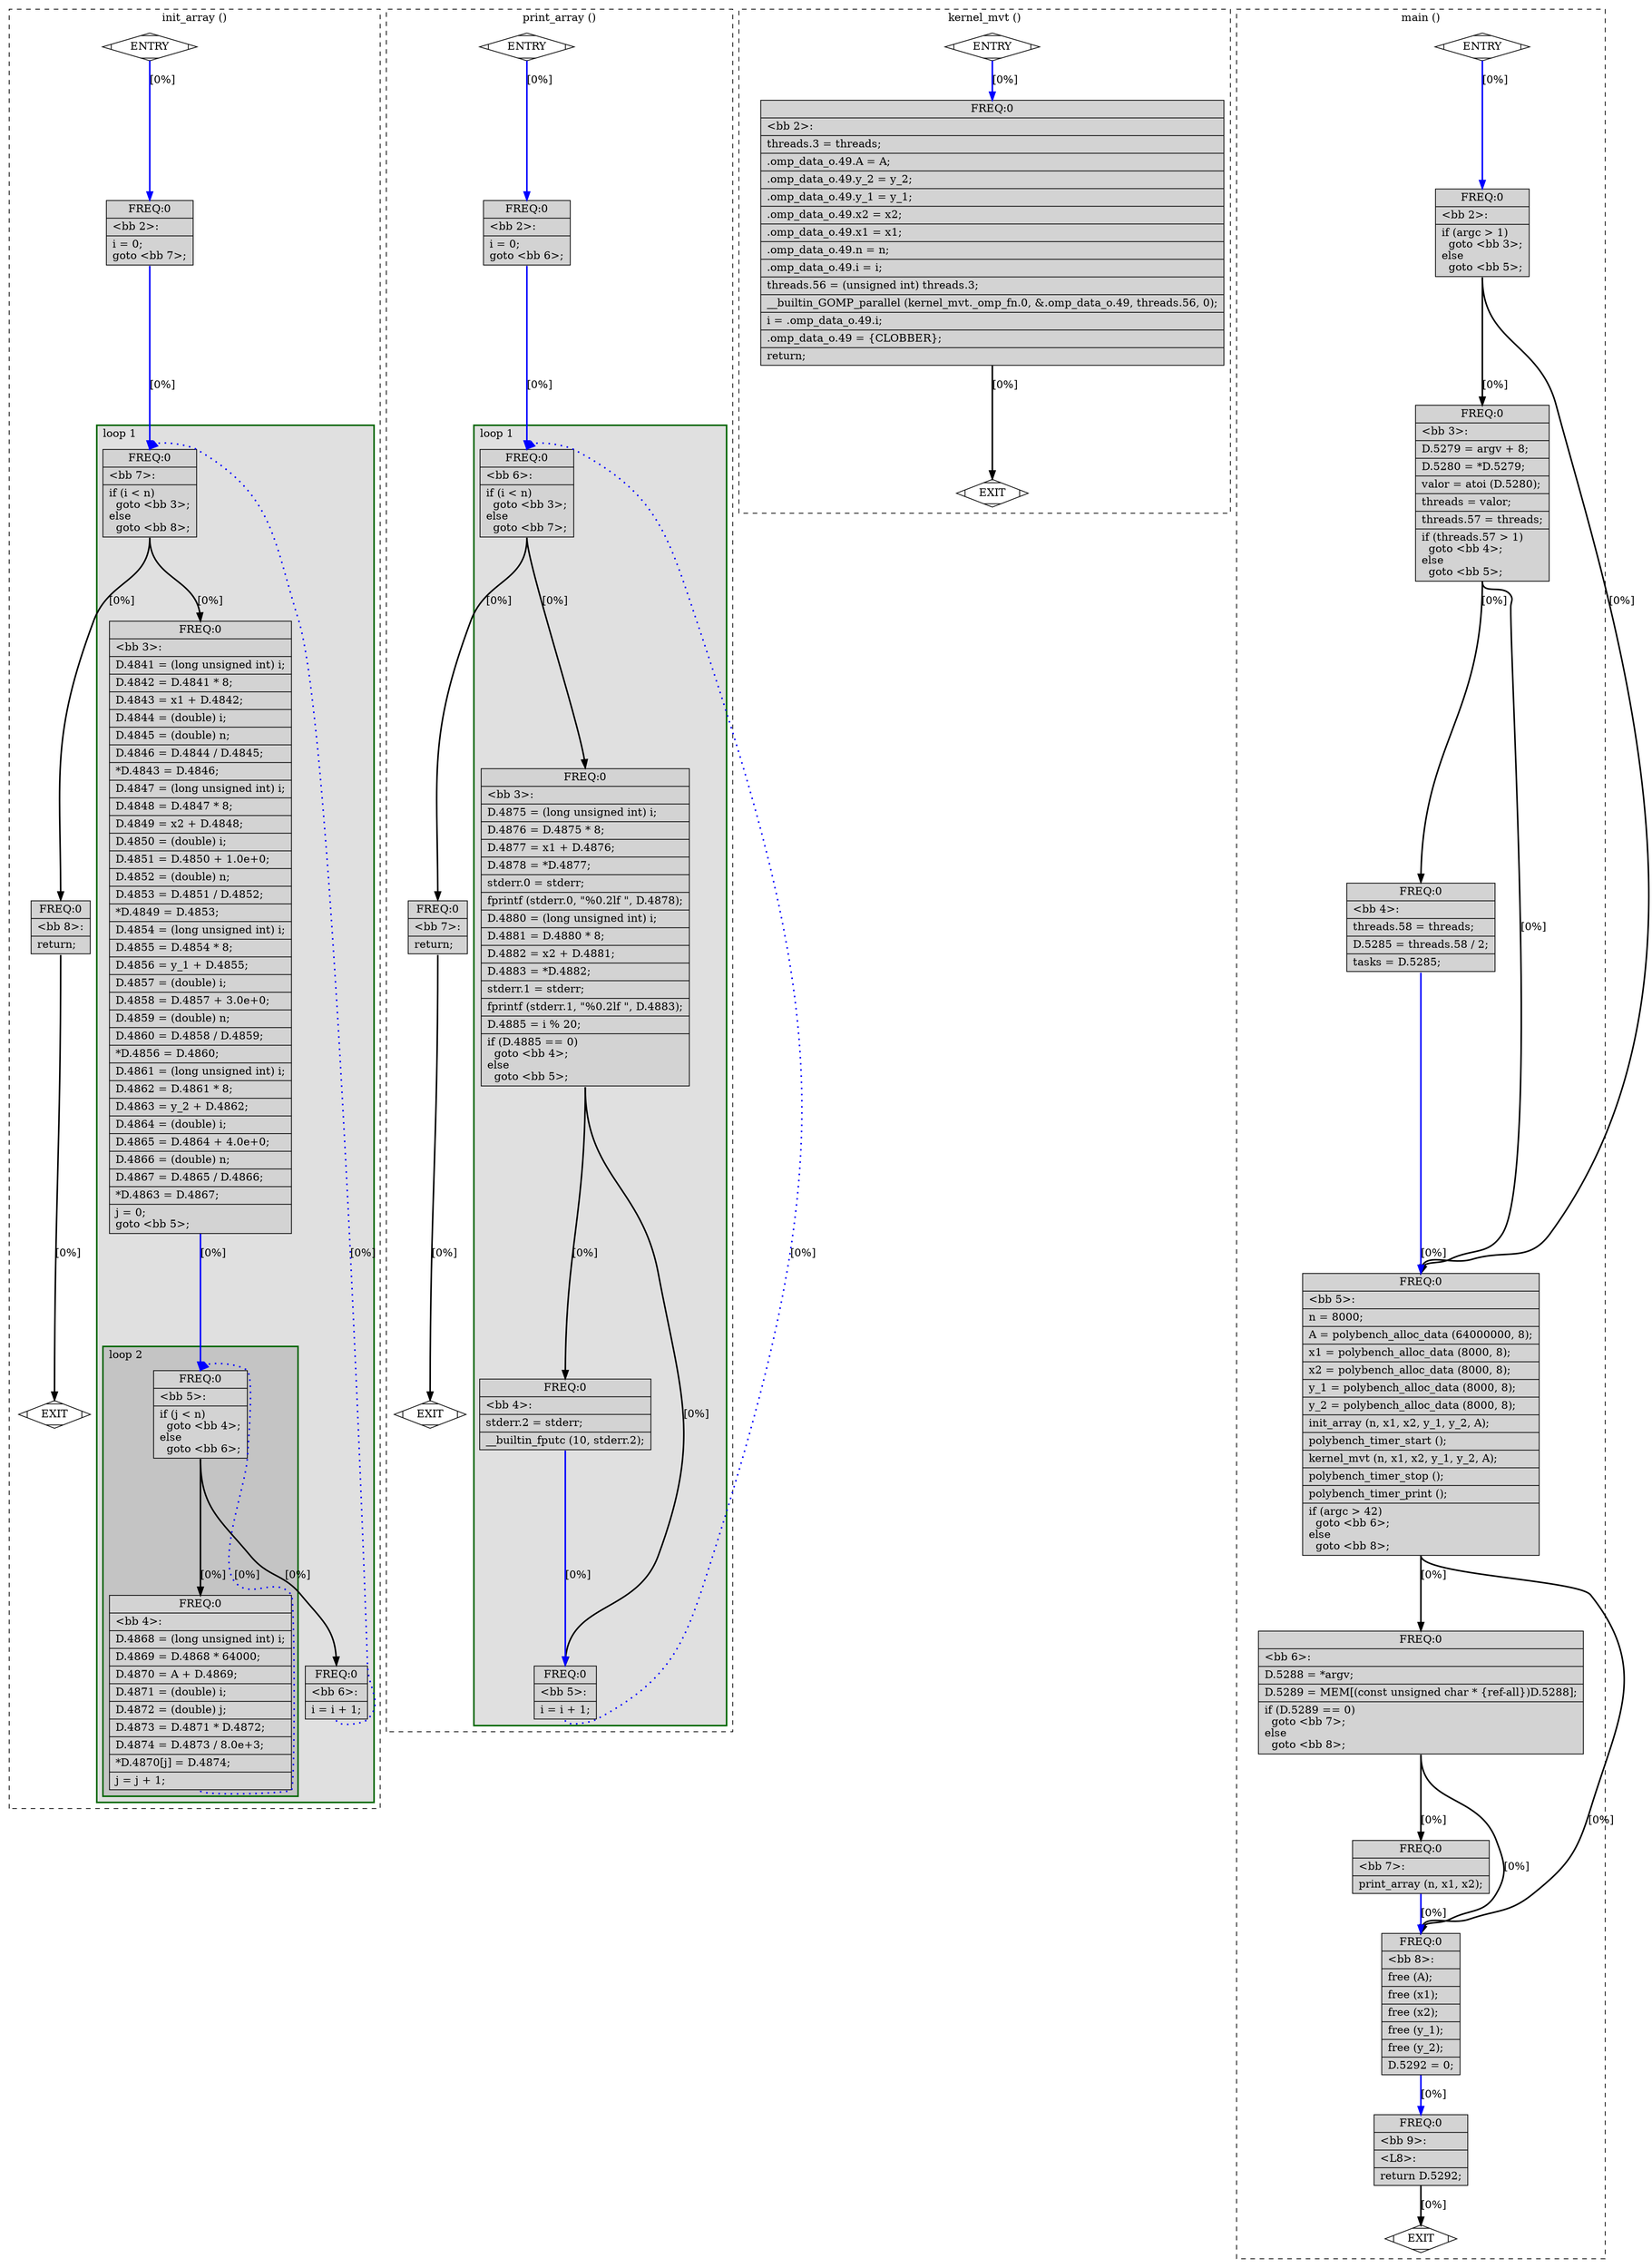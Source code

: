 digraph "mvt_taskloop_simd.c.012t.ompexp" {
overlap=false;
subgraph "cluster_init_array" {
	style="dashed";
	color="black";
	label="init_array ()";
	subgraph cluster_2_1 {
	style="filled";
	color="darkgreen";
	fillcolor="grey88";
	label="loop 1";
	labeljust=l;
	penwidth=2;
	subgraph cluster_2_2 {
	style="filled";
	color="darkgreen";
	fillcolor="grey77";
	label="loop 2";
	labeljust=l;
	penwidth=2;
	fn_2_basic_block_5 [shape=record,style=filled,fillcolor=lightgrey,label="{ FREQ:0 |\<bb\ 5\>:\l\
|if\ (j\ \<\ n)\l\
\ \ goto\ \<bb\ 4\>;\l\
else\l\
\ \ goto\ \<bb\ 6\>;\l\
}"];

	fn_2_basic_block_4 [shape=record,style=filled,fillcolor=lightgrey,label="{ FREQ:0 |\<bb\ 4\>:\l\
|D.4868\ =\ (long\ unsigned\ int)\ i;\l\
|D.4869\ =\ D.4868\ *\ 64000;\l\
|D.4870\ =\ A\ +\ D.4869;\l\
|D.4871\ =\ (double)\ i;\l\
|D.4872\ =\ (double)\ j;\l\
|D.4873\ =\ D.4871\ *\ D.4872;\l\
|D.4874\ =\ D.4873\ /\ 8.0e+3;\l\
|*D.4870[j]\ =\ D.4874;\l\
|j\ =\ j\ +\ 1;\l\
}"];

	}
	fn_2_basic_block_7 [shape=record,style=filled,fillcolor=lightgrey,label="{ FREQ:0 |\<bb\ 7\>:\l\
|if\ (i\ \<\ n)\l\
\ \ goto\ \<bb\ 3\>;\l\
else\l\
\ \ goto\ \<bb\ 8\>;\l\
}"];

	fn_2_basic_block_3 [shape=record,style=filled,fillcolor=lightgrey,label="{ FREQ:0 |\<bb\ 3\>:\l\
|D.4841\ =\ (long\ unsigned\ int)\ i;\l\
|D.4842\ =\ D.4841\ *\ 8;\l\
|D.4843\ =\ x1\ +\ D.4842;\l\
|D.4844\ =\ (double)\ i;\l\
|D.4845\ =\ (double)\ n;\l\
|D.4846\ =\ D.4844\ /\ D.4845;\l\
|*D.4843\ =\ D.4846;\l\
|D.4847\ =\ (long\ unsigned\ int)\ i;\l\
|D.4848\ =\ D.4847\ *\ 8;\l\
|D.4849\ =\ x2\ +\ D.4848;\l\
|D.4850\ =\ (double)\ i;\l\
|D.4851\ =\ D.4850\ +\ 1.0e+0;\l\
|D.4852\ =\ (double)\ n;\l\
|D.4853\ =\ D.4851\ /\ D.4852;\l\
|*D.4849\ =\ D.4853;\l\
|D.4854\ =\ (long\ unsigned\ int)\ i;\l\
|D.4855\ =\ D.4854\ *\ 8;\l\
|D.4856\ =\ y_1\ +\ D.4855;\l\
|D.4857\ =\ (double)\ i;\l\
|D.4858\ =\ D.4857\ +\ 3.0e+0;\l\
|D.4859\ =\ (double)\ n;\l\
|D.4860\ =\ D.4858\ /\ D.4859;\l\
|*D.4856\ =\ D.4860;\l\
|D.4861\ =\ (long\ unsigned\ int)\ i;\l\
|D.4862\ =\ D.4861\ *\ 8;\l\
|D.4863\ =\ y_2\ +\ D.4862;\l\
|D.4864\ =\ (double)\ i;\l\
|D.4865\ =\ D.4864\ +\ 4.0e+0;\l\
|D.4866\ =\ (double)\ n;\l\
|D.4867\ =\ D.4865\ /\ D.4866;\l\
|*D.4863\ =\ D.4867;\l\
|j\ =\ 0;\l\
goto\ \<bb\ 5\>;\l\
}"];

	fn_2_basic_block_6 [shape=record,style=filled,fillcolor=lightgrey,label="{ FREQ:0 |\<bb\ 6\>:\l\
|i\ =\ i\ +\ 1;\l\
}"];

	}
	fn_2_basic_block_0 [shape=Mdiamond,style=filled,fillcolor=white,label="ENTRY"];

	fn_2_basic_block_1 [shape=Mdiamond,style=filled,fillcolor=white,label="EXIT"];

	fn_2_basic_block_2 [shape=record,style=filled,fillcolor=lightgrey,label="{ FREQ:0 |\<bb\ 2\>:\l\
|i\ =\ 0;\l\
goto\ \<bb\ 7\>;\l\
}"];

	fn_2_basic_block_8 [shape=record,style=filled,fillcolor=lightgrey,label="{ FREQ:0 |\<bb\ 8\>:\l\
|return;\l\
}"];

	fn_2_basic_block_0:s -> fn_2_basic_block_2:n [style="solid,bold",color=blue,weight=100,constraint=true, label="[0%]"];
	fn_2_basic_block_2:s -> fn_2_basic_block_7:n [style="solid,bold",color=blue,weight=100,constraint=true, label="[0%]"];
	fn_2_basic_block_3:s -> fn_2_basic_block_5:n [style="solid,bold",color=blue,weight=100,constraint=true, label="[0%]"];
	fn_2_basic_block_4:s -> fn_2_basic_block_5:n [style="dotted,bold",color=blue,weight=10,constraint=false, label="[0%]"];
	fn_2_basic_block_5:s -> fn_2_basic_block_4:n [style="solid,bold",color=black,weight=10,constraint=true, label="[0%]"];
	fn_2_basic_block_5:s -> fn_2_basic_block_6:n [style="solid,bold",color=black,weight=10,constraint=true, label="[0%]"];
	fn_2_basic_block_6:s -> fn_2_basic_block_7:n [style="dotted,bold",color=blue,weight=10,constraint=false, label="[0%]"];
	fn_2_basic_block_7:s -> fn_2_basic_block_3:n [style="solid,bold",color=black,weight=10,constraint=true, label="[0%]"];
	fn_2_basic_block_7:s -> fn_2_basic_block_8:n [style="solid,bold",color=black,weight=10,constraint=true, label="[0%]"];
	fn_2_basic_block_8:s -> fn_2_basic_block_1:n [style="solid,bold",color=black,weight=10,constraint=true, label="[0%]"];
	fn_2_basic_block_0:s -> fn_2_basic_block_1:n [style="invis",constraint=true];
}
subgraph "cluster_print_array" {
	style="dashed";
	color="black";
	label="print_array ()";
	subgraph cluster_3_1 {
	style="filled";
	color="darkgreen";
	fillcolor="grey88";
	label="loop 1";
	labeljust=l;
	penwidth=2;
	fn_3_basic_block_6 [shape=record,style=filled,fillcolor=lightgrey,label="{ FREQ:0 |\<bb\ 6\>:\l\
|if\ (i\ \<\ n)\l\
\ \ goto\ \<bb\ 3\>;\l\
else\l\
\ \ goto\ \<bb\ 7\>;\l\
}"];

	fn_3_basic_block_3 [shape=record,style=filled,fillcolor=lightgrey,label="{ FREQ:0 |\<bb\ 3\>:\l\
|D.4875\ =\ (long\ unsigned\ int)\ i;\l\
|D.4876\ =\ D.4875\ *\ 8;\l\
|D.4877\ =\ x1\ +\ D.4876;\l\
|D.4878\ =\ *D.4877;\l\
|stderr.0\ =\ stderr;\l\
|fprintf\ (stderr.0,\ \"%0.2lf\ \",\ D.4878);\l\
|D.4880\ =\ (long\ unsigned\ int)\ i;\l\
|D.4881\ =\ D.4880\ *\ 8;\l\
|D.4882\ =\ x2\ +\ D.4881;\l\
|D.4883\ =\ *D.4882;\l\
|stderr.1\ =\ stderr;\l\
|fprintf\ (stderr.1,\ \"%0.2lf\ \",\ D.4883);\l\
|D.4885\ =\ i\ %\ 20;\l\
|if\ (D.4885\ ==\ 0)\l\
\ \ goto\ \<bb\ 4\>;\l\
else\l\
\ \ goto\ \<bb\ 5\>;\l\
}"];

	fn_3_basic_block_4 [shape=record,style=filled,fillcolor=lightgrey,label="{ FREQ:0 |\<bb\ 4\>:\l\
|stderr.2\ =\ stderr;\l\
|__builtin_fputc\ (10,\ stderr.2);\l\
}"];

	fn_3_basic_block_5 [shape=record,style=filled,fillcolor=lightgrey,label="{ FREQ:0 |\<bb\ 5\>:\l\
|i\ =\ i\ +\ 1;\l\
}"];

	}
	fn_3_basic_block_0 [shape=Mdiamond,style=filled,fillcolor=white,label="ENTRY"];

	fn_3_basic_block_1 [shape=Mdiamond,style=filled,fillcolor=white,label="EXIT"];

	fn_3_basic_block_2 [shape=record,style=filled,fillcolor=lightgrey,label="{ FREQ:0 |\<bb\ 2\>:\l\
|i\ =\ 0;\l\
goto\ \<bb\ 6\>;\l\
}"];

	fn_3_basic_block_7 [shape=record,style=filled,fillcolor=lightgrey,label="{ FREQ:0 |\<bb\ 7\>:\l\
|return;\l\
}"];

	fn_3_basic_block_0:s -> fn_3_basic_block_2:n [style="solid,bold",color=blue,weight=100,constraint=true, label="[0%]"];
	fn_3_basic_block_2:s -> fn_3_basic_block_6:n [style="solid,bold",color=blue,weight=100,constraint=true, label="[0%]"];
	fn_3_basic_block_3:s -> fn_3_basic_block_4:n [style="solid,bold",color=black,weight=10,constraint=true, label="[0%]"];
	fn_3_basic_block_3:s -> fn_3_basic_block_5:n [style="solid,bold",color=black,weight=10,constraint=true, label="[0%]"];
	fn_3_basic_block_4:s -> fn_3_basic_block_5:n [style="solid,bold",color=blue,weight=100,constraint=true, label="[0%]"];
	fn_3_basic_block_5:s -> fn_3_basic_block_6:n [style="dotted,bold",color=blue,weight=10,constraint=false, label="[0%]"];
	fn_3_basic_block_6:s -> fn_3_basic_block_3:n [style="solid,bold",color=black,weight=10,constraint=true, label="[0%]"];
	fn_3_basic_block_6:s -> fn_3_basic_block_7:n [style="solid,bold",color=black,weight=10,constraint=true, label="[0%]"];
	fn_3_basic_block_7:s -> fn_3_basic_block_1:n [style="solid,bold",color=black,weight=10,constraint=true, label="[0%]"];
	fn_3_basic_block_0:s -> fn_3_basic_block_1:n [style="invis",constraint=true];
}
subgraph "cluster_kernel_mvt" {
	style="dashed";
	color="black";
	label="kernel_mvt ()";
	fn_4_basic_block_0 [shape=Mdiamond,style=filled,fillcolor=white,label="ENTRY"];

	fn_4_basic_block_1 [shape=Mdiamond,style=filled,fillcolor=white,label="EXIT"];

	fn_4_basic_block_2 [shape=record,style=filled,fillcolor=lightgrey,label="{ FREQ:0 |\<bb\ 2\>:\l\
|threads.3\ =\ threads;\l\
|.omp_data_o.49.A\ =\ A;\l\
|.omp_data_o.49.y_2\ =\ y_2;\l\
|.omp_data_o.49.y_1\ =\ y_1;\l\
|.omp_data_o.49.x2\ =\ x2;\l\
|.omp_data_o.49.x1\ =\ x1;\l\
|.omp_data_o.49.n\ =\ n;\l\
|.omp_data_o.49.i\ =\ i;\l\
|threads.56\ =\ (unsigned\ int)\ threads.3;\l\
|__builtin_GOMP_parallel\ (kernel_mvt._omp_fn.0,\ &.omp_data_o.49,\ threads.56,\ 0);\l\
|i\ =\ .omp_data_o.49.i;\l\
|.omp_data_o.49\ =\ \{CLOBBER\};\l\
|return;\l\
}"];

	fn_4_basic_block_0:s -> fn_4_basic_block_2:n [style="solid,bold",color=blue,weight=100,constraint=true, label="[0%]"];
	fn_4_basic_block_2:s -> fn_4_basic_block_1:n [style="solid,bold",color=black,weight=10,constraint=true, label="[0%]"];
	fn_4_basic_block_0:s -> fn_4_basic_block_1:n [style="invis",constraint=true];
}
subgraph "cluster_main" {
	style="dashed";
	color="black";
	label="main ()";
	fn_5_basic_block_0 [shape=Mdiamond,style=filled,fillcolor=white,label="ENTRY"];

	fn_5_basic_block_1 [shape=Mdiamond,style=filled,fillcolor=white,label="EXIT"];

	fn_5_basic_block_2 [shape=record,style=filled,fillcolor=lightgrey,label="{ FREQ:0 |\<bb\ 2\>:\l\
|if\ (argc\ \>\ 1)\l\
\ \ goto\ \<bb\ 3\>;\l\
else\l\
\ \ goto\ \<bb\ 5\>;\l\
}"];

	fn_5_basic_block_3 [shape=record,style=filled,fillcolor=lightgrey,label="{ FREQ:0 |\<bb\ 3\>:\l\
|D.5279\ =\ argv\ +\ 8;\l\
|D.5280\ =\ *D.5279;\l\
|valor\ =\ atoi\ (D.5280);\l\
|threads\ =\ valor;\l\
|threads.57\ =\ threads;\l\
|if\ (threads.57\ \>\ 1)\l\
\ \ goto\ \<bb\ 4\>;\l\
else\l\
\ \ goto\ \<bb\ 5\>;\l\
}"];

	fn_5_basic_block_4 [shape=record,style=filled,fillcolor=lightgrey,label="{ FREQ:0 |\<bb\ 4\>:\l\
|threads.58\ =\ threads;\l\
|D.5285\ =\ threads.58\ /\ 2;\l\
|tasks\ =\ D.5285;\l\
}"];

	fn_5_basic_block_5 [shape=record,style=filled,fillcolor=lightgrey,label="{ FREQ:0 |\<bb\ 5\>:\l\
|n\ =\ 8000;\l\
|A\ =\ polybench_alloc_data\ (64000000,\ 8);\l\
|x1\ =\ polybench_alloc_data\ (8000,\ 8);\l\
|x2\ =\ polybench_alloc_data\ (8000,\ 8);\l\
|y_1\ =\ polybench_alloc_data\ (8000,\ 8);\l\
|y_2\ =\ polybench_alloc_data\ (8000,\ 8);\l\
|init_array\ (n,\ x1,\ x2,\ y_1,\ y_2,\ A);\l\
|polybench_timer_start\ ();\l\
|kernel_mvt\ (n,\ x1,\ x2,\ y_1,\ y_2,\ A);\l\
|polybench_timer_stop\ ();\l\
|polybench_timer_print\ ();\l\
|if\ (argc\ \>\ 42)\l\
\ \ goto\ \<bb\ 6\>;\l\
else\l\
\ \ goto\ \<bb\ 8\>;\l\
}"];

	fn_5_basic_block_6 [shape=record,style=filled,fillcolor=lightgrey,label="{ FREQ:0 |\<bb\ 6\>:\l\
|D.5288\ =\ *argv;\l\
|D.5289\ =\ MEM[(const\ unsigned\ char\ *\ \{ref-all\})D.5288];\l\
|if\ (D.5289\ ==\ 0)\l\
\ \ goto\ \<bb\ 7\>;\l\
else\l\
\ \ goto\ \<bb\ 8\>;\l\
}"];

	fn_5_basic_block_7 [shape=record,style=filled,fillcolor=lightgrey,label="{ FREQ:0 |\<bb\ 7\>:\l\
|print_array\ (n,\ x1,\ x2);\l\
}"];

	fn_5_basic_block_8 [shape=record,style=filled,fillcolor=lightgrey,label="{ FREQ:0 |\<bb\ 8\>:\l\
|free\ (A);\l\
|free\ (x1);\l\
|free\ (x2);\l\
|free\ (y_1);\l\
|free\ (y_2);\l\
|D.5292\ =\ 0;\l\
}"];

	fn_5_basic_block_9 [shape=record,style=filled,fillcolor=lightgrey,label="{ FREQ:0 |\<bb\ 9\>:\l\
|\<L8\>:\l\
|return\ D.5292;\l\
}"];

	fn_5_basic_block_0:s -> fn_5_basic_block_2:n [style="solid,bold",color=blue,weight=100,constraint=true, label="[0%]"];
	fn_5_basic_block_2:s -> fn_5_basic_block_3:n [style="solid,bold",color=black,weight=10,constraint=true, label="[0%]"];
	fn_5_basic_block_2:s -> fn_5_basic_block_5:n [style="solid,bold",color=black,weight=10,constraint=true, label="[0%]"];
	fn_5_basic_block_3:s -> fn_5_basic_block_4:n [style="solid,bold",color=black,weight=10,constraint=true, label="[0%]"];
	fn_5_basic_block_3:s -> fn_5_basic_block_5:n [style="solid,bold",color=black,weight=10,constraint=true, label="[0%]"];
	fn_5_basic_block_4:s -> fn_5_basic_block_5:n [style="solid,bold",color=blue,weight=100,constraint=true, label="[0%]"];
	fn_5_basic_block_5:s -> fn_5_basic_block_6:n [style="solid,bold",color=black,weight=10,constraint=true, label="[0%]"];
	fn_5_basic_block_5:s -> fn_5_basic_block_8:n [style="solid,bold",color=black,weight=10,constraint=true, label="[0%]"];
	fn_5_basic_block_6:s -> fn_5_basic_block_7:n [style="solid,bold",color=black,weight=10,constraint=true, label="[0%]"];
	fn_5_basic_block_6:s -> fn_5_basic_block_8:n [style="solid,bold",color=black,weight=10,constraint=true, label="[0%]"];
	fn_5_basic_block_7:s -> fn_5_basic_block_8:n [style="solid,bold",color=blue,weight=100,constraint=true, label="[0%]"];
	fn_5_basic_block_8:s -> fn_5_basic_block_9:n [style="solid,bold",color=blue,weight=100,constraint=true, label="[0%]"];
	fn_5_basic_block_9:s -> fn_5_basic_block_1:n [style="solid,bold",color=black,weight=10,constraint=true, label="[0%]"];
	fn_5_basic_block_0:s -> fn_5_basic_block_1:n [style="invis",constraint=true];
}
}

